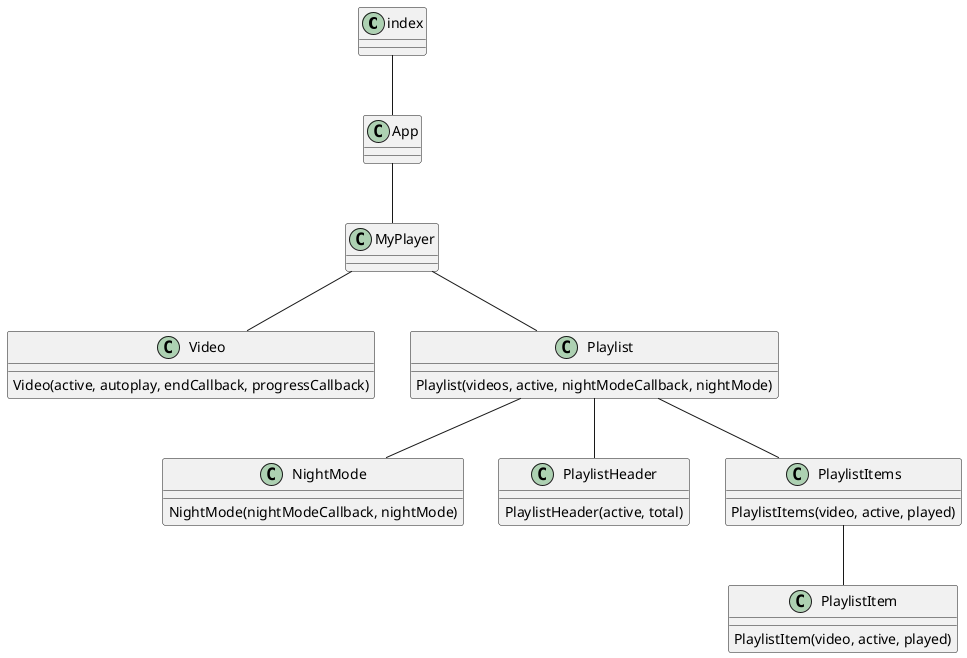 @startuml

index -- App
App -- MyPlayer
MyPlayer -- Video
MyPlayer -- Playlist
Playlist -- NightMode
Playlist -- PlaylistHeader
Playlist -- PlaylistItems
PlaylistItems -- PlaylistItem

Video : Video(active, autoplay, endCallback, progressCallback)
Playlist : Playlist(videos, active, nightModeCallback, nightMode)
NightMode : NightMode(nightModeCallback, nightMode)
PlaylistHeader : PlaylistHeader(active, total)
PlaylistItems : PlaylistItems(video, active, played)
PlaylistItem : PlaylistItem(video, active, played)
@enduml